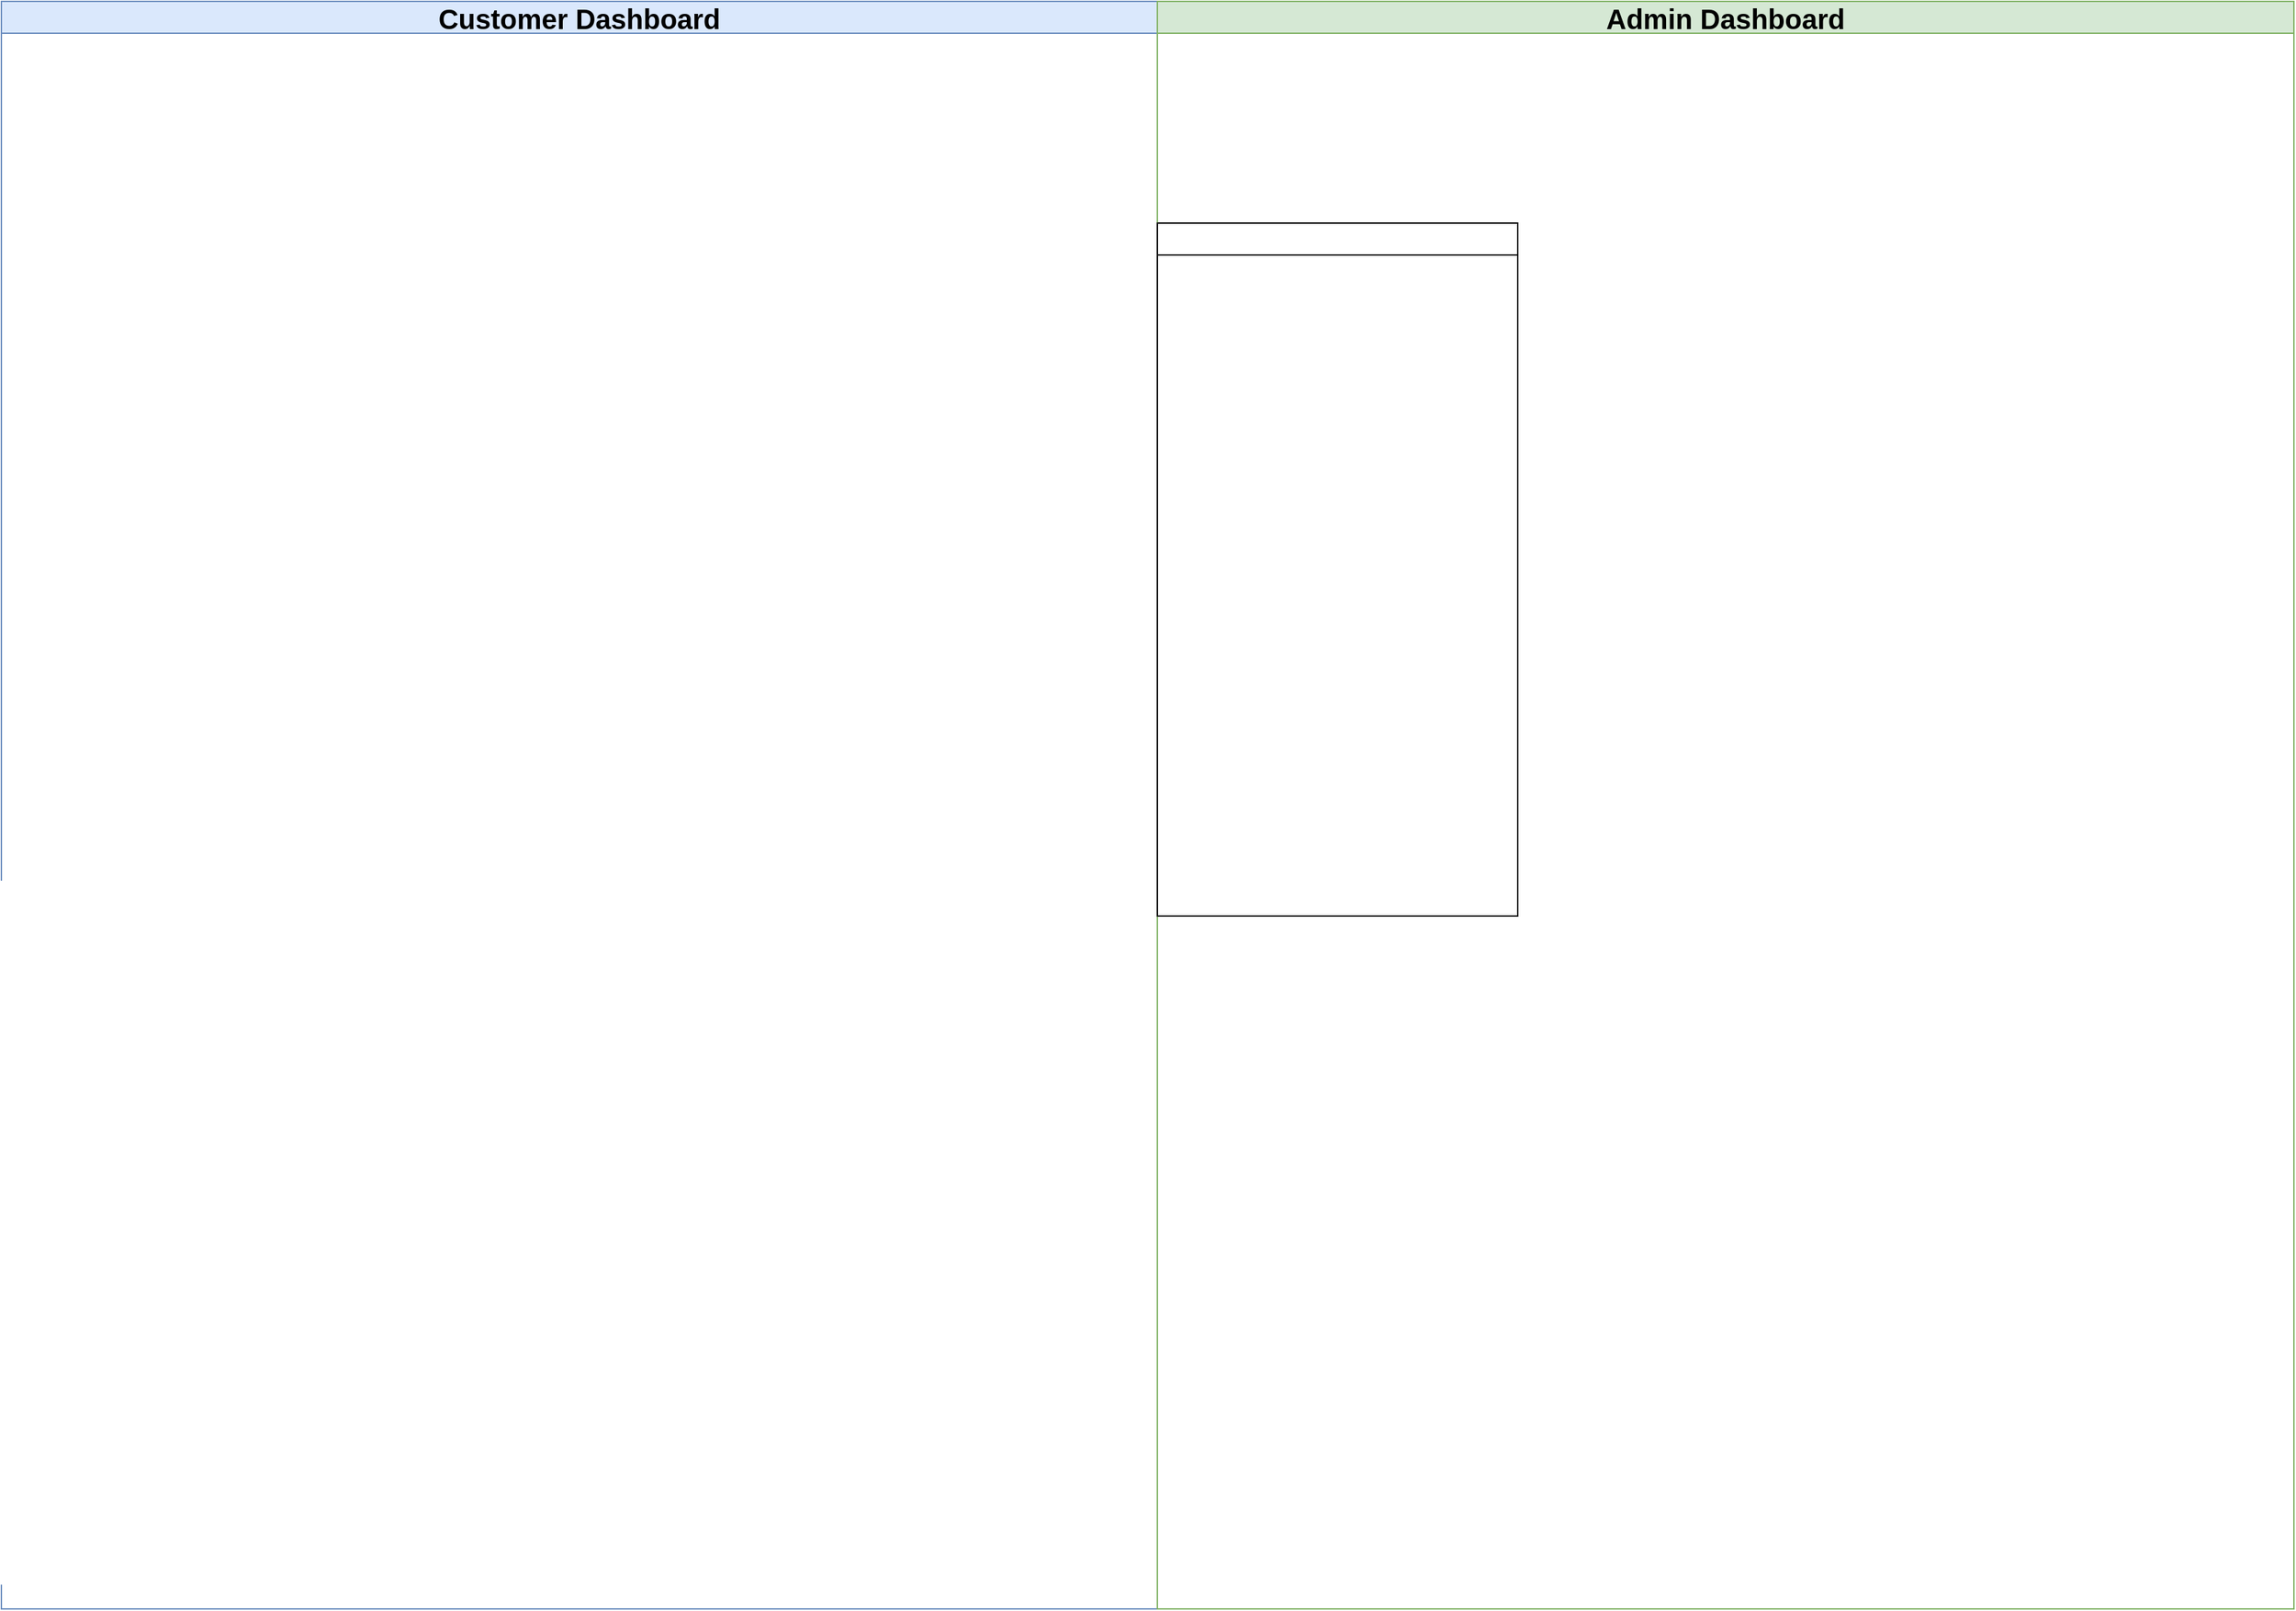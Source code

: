 <mxfile version="25.0.3">
  <diagram name="Page-1" id="oDtLMIy_fDL6S5lY5Gf0">
    <mxGraphModel dx="594" dy="617" grid="1" gridSize="10" guides="1" tooltips="1" connect="1" arrows="1" fold="1" page="1" pageScale="1" pageWidth="827" pageHeight="1169" math="0" shadow="0">
      <root>
        <mxCell id="0" />
        <mxCell id="1" parent="0" />
        <mxCell id="KWg0KiSk_VlSZcpvtIoX-1" value="Customer Dashboard" style="swimlane;whiteSpace=wrap;html=1;fillColor=#dae8fc;strokeColor=#6c8ebf;fontSize=20;horizontal=1;fontFamily=Helvetica;" vertex="1" parent="1">
          <mxGeometry width="834" height="1160" as="geometry" />
        </mxCell>
        <mxCell id="KWg0KiSk_VlSZcpvtIoX-2" value="Admin Dashboard" style="swimlane;whiteSpace=wrap;html=1;fillColor=#d5e8d4;strokeColor=#82b366;fontSize=20;" vertex="1" parent="1">
          <mxGeometry x="834" width="820" height="1160" as="geometry" />
        </mxCell>
        <mxCell id="KWg0KiSk_VlSZcpvtIoX-3" value="" style="swimlane;whiteSpace=wrap;html=1;" vertex="1" parent="KWg0KiSk_VlSZcpvtIoX-2">
          <mxGeometry y="160" width="260" height="500" as="geometry" />
        </mxCell>
      </root>
    </mxGraphModel>
  </diagram>
</mxfile>
